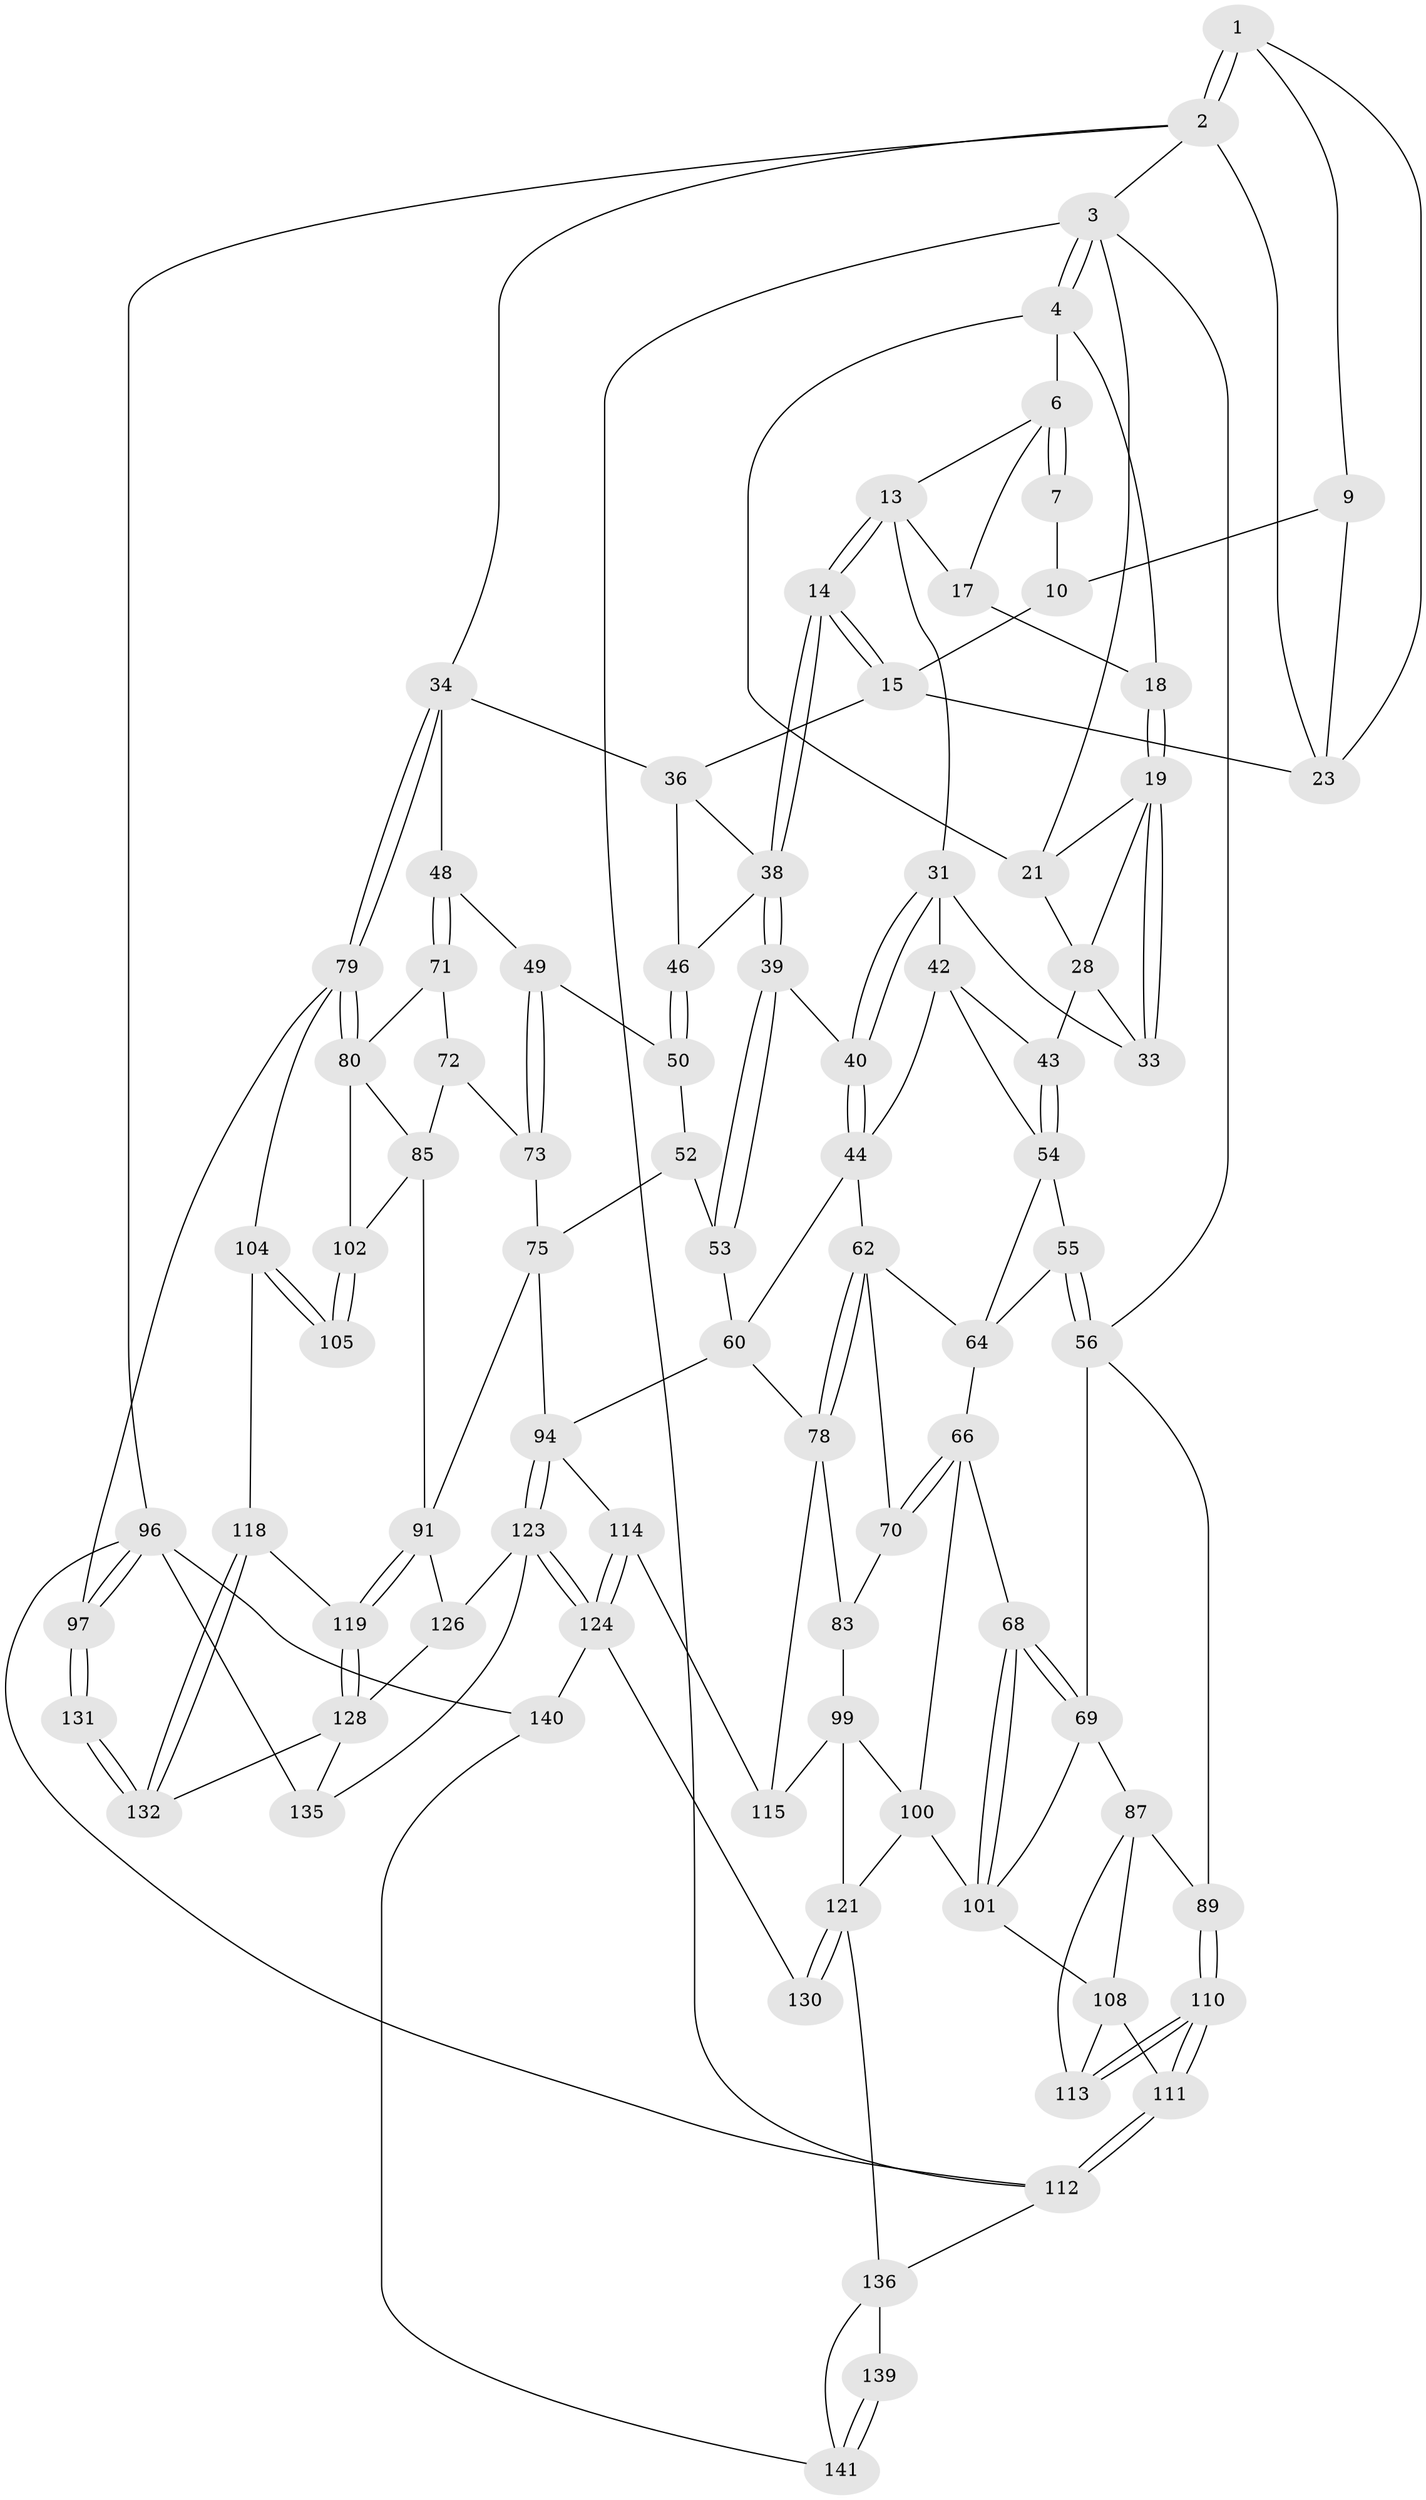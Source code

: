 // original degree distribution, {3: 0.02112676056338028, 6: 0.2323943661971831, 4: 0.2323943661971831, 5: 0.5140845070422535}
// Generated by graph-tools (version 1.1) at 2025/42/03/06/25 10:42:35]
// undirected, 86 vertices, 189 edges
graph export_dot {
graph [start="1"]
  node [color=gray90,style=filled];
  1 [pos="+0.9349986732329254+0",super="+8"];
  2 [pos="+1+0",super="+22"];
  3 [pos="+0+0",super="+27"];
  4 [pos="+0.09607365181321331+0",super="+5"];
  6 [pos="+0.510026246297885+0",super="+12"];
  7 [pos="+0.7244756551685853+0",super="+11"];
  9 [pos="+0.8479327185350003+0.06429939217363077"];
  10 [pos="+0.8160883369915981+0.07371760244016524",super="+16"];
  13 [pos="+0.6153067576477533+0.1903464895269783",super="+30"];
  14 [pos="+0.6241332607853609+0.1985916518542083"];
  15 [pos="+0.6282971125458002+0.19583093381524652",super="+25"];
  17 [pos="+0.37615547233374713+0.10211058553322186"];
  18 [pos="+0.3680422754004839+0.09895867120769408"];
  19 [pos="+0.3138307214949745+0.15200505064497682",super="+20"];
  21 [pos="+0.13798771711574556+0.07232964778640129",super="+26"];
  23 [pos="+1+0.2691410801498867",super="+24"];
  28 [pos="+0.18609459450330368+0.19693534912540545",super="+29"];
  31 [pos="+0.3778352065837339+0.25547864291632705",super="+32"];
  33 [pos="+0.3051626428980313+0.2196189884296896"];
  34 [pos="+1+0.3149566049279997",super="+35"];
  36 [pos="+0.8995039829866385+0.32829110129802025",super="+37"];
  38 [pos="+0.6238772900067756+0.2157478862518465",super="+41"];
  39 [pos="+0.5938116012340503+0.2820140871751577"];
  40 [pos="+0.473622358757648+0.33810472640759776"];
  42 [pos="+0.26094627400687453+0.3215595089294821",super="+45"];
  43 [pos="+0.24215113616790174+0.3260461328157169"];
  44 [pos="+0.4244697883723309+0.40258636619270693",super="+61"];
  46 [pos="+0.8711441657988233+0.3413347446477692",super="+47"];
  48 [pos="+0.9638690326891115+0.45238703270791425"];
  49 [pos="+0.9231404452176004+0.464825021441779"];
  50 [pos="+0.7902962014937234+0.46730537493194735",super="+51"];
  52 [pos="+0.7664320298944468+0.4839376128872379",super="+76"];
  53 [pos="+0.6165364967401072+0.3655473697926323",super="+59"];
  54 [pos="+0.19052328893111597+0.43157451907321326",super="+58"];
  55 [pos="+0.17471643498007383+0.44980950306311845"];
  56 [pos="+0+0.46504938838110743",super="+57"];
  60 [pos="+0.5385220889875674+0.5795069802424677",super="+77"];
  62 [pos="+0.33681838378987977+0.5331002374543002",super="+63"];
  64 [pos="+0.320123184803573+0.4788181002070255",super="+65"];
  66 [pos="+0.23444695718119335+0.5997116510177385",super="+67"];
  68 [pos="+0.20748196785531986+0.6111335639940491"];
  69 [pos="+0.07410986331965305+0.5475724653975976",super="+86"];
  70 [pos="+0.2786989140587946+0.5870450117934072"];
  71 [pos="+0.9491383855539538+0.577071385795861"];
  72 [pos="+0.9071160422201379+0.59083302682252",super="+84"];
  73 [pos="+0.8903077037608256+0.5538812049037323",super="+74"];
  75 [pos="+0.7813421294282402+0.5813114705606034",super="+93"];
  78 [pos="+0.5118794746021662+0.5979811633101226",super="+82"];
  79 [pos="+1+0.6483895447193064",super="+98"];
  80 [pos="+1+0.6313283419600605",super="+81"];
  83 [pos="+0.30879100634797546+0.610053186581022"];
  85 [pos="+0.9061697134187305+0.6551616613187083",super="+90"];
  87 [pos="+0.07082745833014067+0.6794581946597833",super="+88"];
  89 [pos="+0+0.4747684291837354"];
  91 [pos="+0.8167064452397954+0.7100950619846595",super="+92"];
  94 [pos="+0.6859629768539488+0.693877543750491",super="+95"];
  96 [pos="+1+1",super="+142"];
  97 [pos="+1+0.9140172888216568"];
  99 [pos="+0.3317673689564129+0.7118337491713131",super="+120"];
  100 [pos="+0.26922902561074846+0.7025899935127774",super="+106"];
  101 [pos="+0.19316146359799002+0.6342473828006169",super="+107"];
  102 [pos="+0.9663380435002824+0.6730724291817447",super="+103"];
  104 [pos="+1+0.7431974574802374",super="+117"];
  105 [pos="+0.9843424088816045+0.7224788672892813",super="+116"];
  108 [pos="+0.11702639363400931+0.7966976595922245",super="+109"];
  110 [pos="+0+0.6590281023875779"];
  111 [pos="+0+0.8120554416381407",super="+125"];
  112 [pos="+0+1",super="+138"];
  113 [pos="+0.030329745088239934+0.7152278047231553"];
  114 [pos="+0.547926644520551+0.7880572275053217"];
  115 [pos="+0.43100245978190427+0.7113722241970952"];
  118 [pos="+0.9270557810317817+0.8116325463952029"];
  119 [pos="+0.9232005345409325+0.8105714982069965"];
  121 [pos="+0.38181745500524017+0.7870793467230552",super="+122"];
  123 [pos="+0.5927328128567385+0.8772537152564813",super="+127"];
  124 [pos="+0.5799793834572268+0.8801403472453219",super="+129"];
  126 [pos="+0.7814432115303822+0.8160515084967406"];
  128 [pos="+0.7960923687855933+0.8402887617388584",super="+134"];
  130 [pos="+0.4260078545798479+0.8451657587008362"];
  131 [pos="+1+0.9067284973368697"];
  132 [pos="+0.9352778041090958+0.8392734525970428",super="+133"];
  135 [pos="+0.8256446982869218+1"];
  136 [pos="+0.2359669126205505+0.8972030337730877",super="+137"];
  139 [pos="+0.36687751912788386+0.904062217331772"];
  140 [pos="+0.44206841188774526+1"];
  141 [pos="+0.3629516260438763+1"];
  1 -- 2;
  1 -- 2;
  1 -- 9;
  1 -- 23;
  2 -- 3;
  2 -- 96;
  2 -- 34;
  2 -- 23;
  3 -- 4;
  3 -- 4;
  3 -- 112;
  3 -- 56;
  3 -- 21;
  4 -- 21;
  4 -- 18;
  4 -- 6;
  6 -- 7;
  6 -- 7;
  6 -- 17;
  6 -- 13;
  7 -- 10 [weight=2];
  9 -- 10;
  9 -- 23;
  10 -- 15;
  13 -- 14;
  13 -- 14;
  13 -- 17;
  13 -- 31;
  14 -- 15;
  14 -- 15;
  14 -- 38;
  14 -- 38;
  15 -- 36;
  15 -- 23;
  17 -- 18;
  18 -- 19;
  18 -- 19;
  19 -- 33;
  19 -- 33;
  19 -- 28;
  19 -- 21;
  21 -- 28;
  28 -- 33;
  28 -- 43;
  31 -- 40;
  31 -- 40;
  31 -- 33;
  31 -- 42;
  34 -- 79;
  34 -- 79;
  34 -- 48;
  34 -- 36;
  36 -- 46;
  36 -- 38;
  38 -- 39;
  38 -- 39;
  38 -- 46;
  39 -- 40;
  39 -- 53;
  39 -- 53;
  40 -- 44;
  40 -- 44;
  42 -- 43;
  42 -- 44;
  42 -- 54;
  43 -- 54;
  43 -- 54;
  44 -- 62;
  44 -- 60;
  46 -- 50 [weight=2];
  46 -- 50;
  48 -- 49;
  48 -- 71;
  48 -- 71;
  49 -- 50;
  49 -- 73;
  49 -- 73;
  50 -- 52;
  52 -- 53 [weight=2];
  52 -- 75;
  53 -- 60;
  54 -- 55;
  54 -- 64;
  55 -- 56;
  55 -- 56;
  55 -- 64;
  56 -- 69;
  56 -- 89;
  60 -- 78;
  60 -- 94;
  62 -- 78;
  62 -- 78;
  62 -- 64;
  62 -- 70;
  64 -- 66;
  66 -- 70;
  66 -- 70;
  66 -- 100;
  66 -- 68;
  68 -- 69;
  68 -- 69;
  68 -- 101;
  68 -- 101;
  69 -- 101;
  69 -- 87;
  70 -- 83;
  71 -- 72;
  71 -- 80;
  72 -- 73 [weight=2];
  72 -- 85;
  73 -- 75;
  75 -- 91;
  75 -- 94;
  78 -- 83;
  78 -- 115;
  79 -- 80;
  79 -- 80;
  79 -- 104;
  79 -- 97;
  80 -- 102;
  80 -- 85;
  83 -- 99;
  85 -- 91;
  85 -- 102;
  87 -- 108;
  87 -- 89;
  87 -- 113;
  89 -- 110;
  89 -- 110;
  91 -- 119;
  91 -- 119;
  91 -- 126;
  94 -- 123;
  94 -- 123;
  94 -- 114;
  96 -- 97;
  96 -- 97;
  96 -- 112;
  96 -- 140;
  96 -- 135;
  97 -- 131;
  97 -- 131;
  99 -- 100;
  99 -- 115;
  99 -- 121;
  100 -- 121;
  100 -- 101;
  101 -- 108;
  102 -- 105 [weight=2];
  102 -- 105;
  104 -- 105 [weight=2];
  104 -- 105;
  104 -- 118;
  108 -- 111;
  108 -- 113;
  110 -- 111;
  110 -- 111;
  110 -- 113;
  110 -- 113;
  111 -- 112 [weight=2];
  111 -- 112;
  112 -- 136;
  114 -- 115;
  114 -- 124;
  114 -- 124;
  118 -- 119;
  118 -- 132;
  118 -- 132;
  119 -- 128;
  119 -- 128;
  121 -- 130;
  121 -- 130;
  121 -- 136;
  123 -- 124;
  123 -- 124;
  123 -- 126;
  123 -- 135;
  124 -- 140;
  124 -- 130;
  126 -- 128;
  128 -- 135;
  128 -- 132;
  131 -- 132 [weight=2];
  131 -- 132;
  136 -- 139;
  136 -- 141;
  139 -- 141;
  139 -- 141;
  140 -- 141;
}
